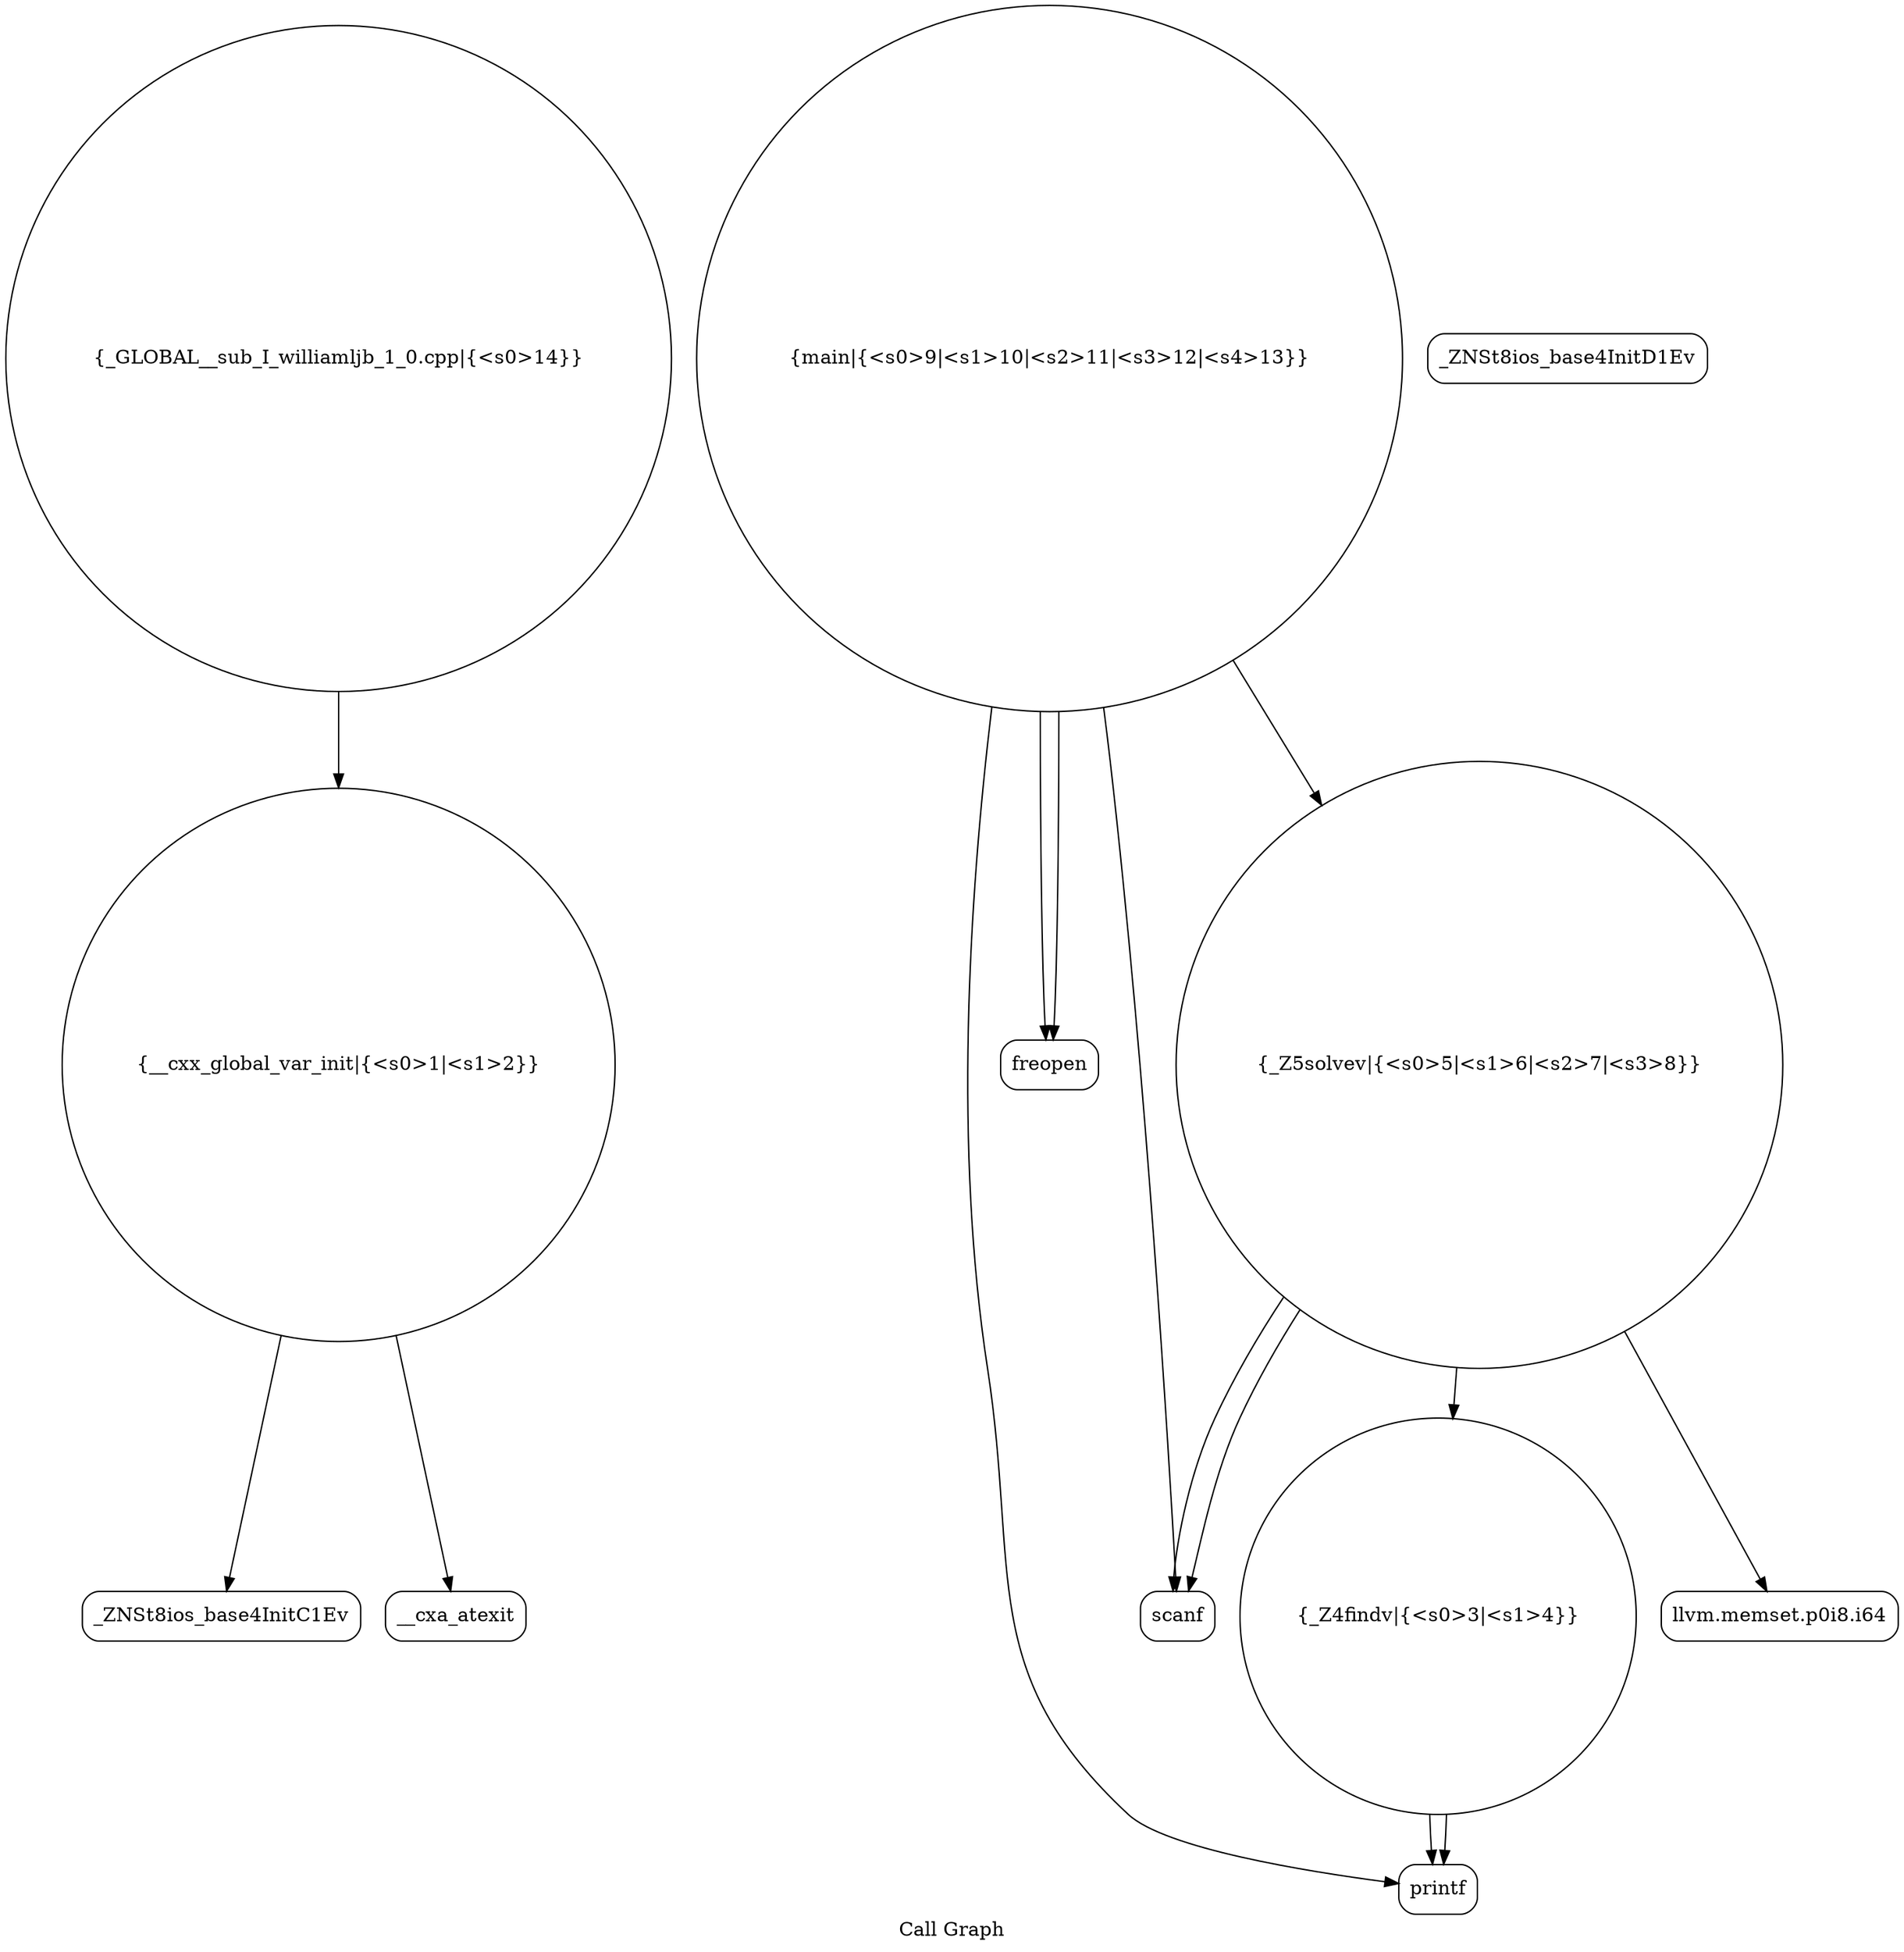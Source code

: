 digraph "Call Graph" {
	label="Call Graph";

	Node0x5625615e5260 [shape=record,shape=circle,label="{__cxx_global_var_init|{<s0>1|<s1>2}}"];
	Node0x5625615e5260:s0 -> Node0x5625615e56f0[color=black];
	Node0x5625615e5260:s1 -> Node0x5625615e57f0[color=black];
	Node0x5625615e59f0 [shape=record,shape=Mrecord,label="{scanf}"];
	Node0x5625615e5770 [shape=record,shape=Mrecord,label="{_ZNSt8ios_base4InitD1Ev}"];
	Node0x5625615e5af0 [shape=record,shape=circle,label="{main|{<s0>9|<s1>10|<s2>11|<s3>12|<s4>13}}"];
	Node0x5625615e5af0:s0 -> Node0x5625615e5b70[color=black];
	Node0x5625615e5af0:s1 -> Node0x5625615e5b70[color=black];
	Node0x5625615e5af0:s2 -> Node0x5625615e59f0[color=black];
	Node0x5625615e5af0:s3 -> Node0x5625615e58f0[color=black];
	Node0x5625615e5af0:s4 -> Node0x5625615e5970[color=black];
	Node0x5625615e5870 [shape=record,shape=circle,label="{_Z4findv|{<s0>3|<s1>4}}"];
	Node0x5625615e5870:s0 -> Node0x5625615e58f0[color=black];
	Node0x5625615e5870:s1 -> Node0x5625615e58f0[color=black];
	Node0x5625615e5bf0 [shape=record,shape=circle,label="{_GLOBAL__sub_I_williamljb_1_0.cpp|{<s0>14}}"];
	Node0x5625615e5bf0:s0 -> Node0x5625615e5260[color=black];
	Node0x5625615e5970 [shape=record,shape=circle,label="{_Z5solvev|{<s0>5|<s1>6|<s2>7|<s3>8}}"];
	Node0x5625615e5970:s0 -> Node0x5625615e59f0[color=black];
	Node0x5625615e5970:s1 -> Node0x5625615e59f0[color=black];
	Node0x5625615e5970:s2 -> Node0x5625615e5a70[color=black];
	Node0x5625615e5970:s3 -> Node0x5625615e5870[color=black];
	Node0x5625615e56f0 [shape=record,shape=Mrecord,label="{_ZNSt8ios_base4InitC1Ev}"];
	Node0x5625615e5a70 [shape=record,shape=Mrecord,label="{llvm.memset.p0i8.i64}"];
	Node0x5625615e57f0 [shape=record,shape=Mrecord,label="{__cxa_atexit}"];
	Node0x5625615e5b70 [shape=record,shape=Mrecord,label="{freopen}"];
	Node0x5625615e58f0 [shape=record,shape=Mrecord,label="{printf}"];
}
